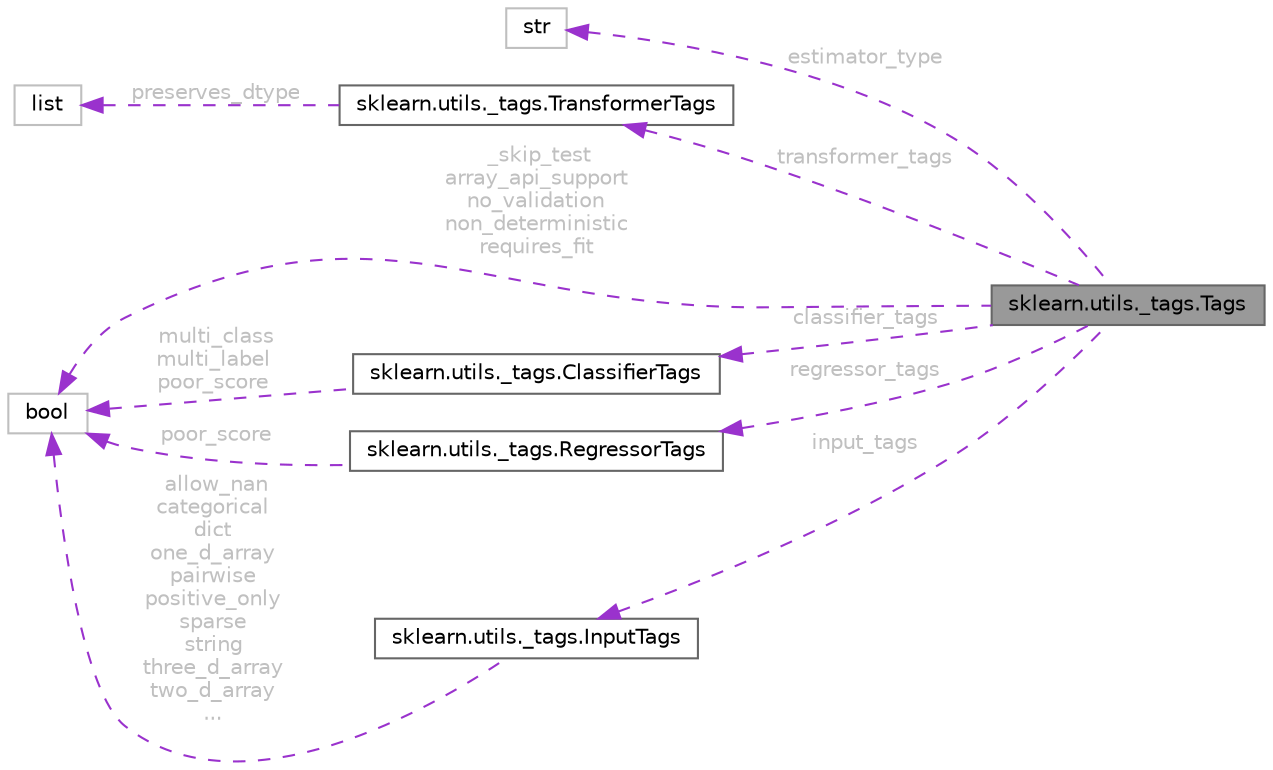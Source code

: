 digraph "sklearn.utils._tags.Tags"
{
 // LATEX_PDF_SIZE
  bgcolor="transparent";
  edge [fontname=Helvetica,fontsize=10,labelfontname=Helvetica,labelfontsize=10];
  node [fontname=Helvetica,fontsize=10,shape=box,height=0.2,width=0.4];
  rankdir="LR";
  Node1 [id="Node000001",label="sklearn.utils._tags.Tags",height=0.2,width=0.4,color="gray40", fillcolor="grey60", style="filled", fontcolor="black",tooltip=" "];
  Node2 -> Node1 [id="edge1_Node000001_Node000002",dir="back",color="darkorchid3",style="dashed",tooltip=" ",label=" estimator_type",fontcolor="grey" ];
  Node2 [id="Node000002",label="str",height=0.2,width=0.4,color="grey75", fillcolor="white", style="filled",tooltip=" "];
  Node3 -> Node1 [id="edge2_Node000001_Node000003",dir="back",color="darkorchid3",style="dashed",tooltip=" ",label=" transformer_tags",fontcolor="grey" ];
  Node3 [id="Node000003",label="sklearn.utils._tags.TransformerTags",height=0.2,width=0.4,color="gray40", fillcolor="white", style="filled",URL="$df/d3b/classsklearn_1_1utils_1_1__tags_1_1TransformerTags.html",tooltip=" "];
  Node4 -> Node3 [id="edge3_Node000003_Node000004",dir="back",color="darkorchid3",style="dashed",tooltip=" ",label=" preserves_dtype",fontcolor="grey" ];
  Node4 [id="Node000004",label="list",height=0.2,width=0.4,color="grey75", fillcolor="white", style="filled",tooltip=" "];
  Node5 -> Node1 [id="edge4_Node000001_Node000005",dir="back",color="darkorchid3",style="dashed",tooltip=" ",label=" classifier_tags",fontcolor="grey" ];
  Node5 [id="Node000005",label="sklearn.utils._tags.ClassifierTags",height=0.2,width=0.4,color="gray40", fillcolor="white", style="filled",URL="$d8/d55/classsklearn_1_1utils_1_1__tags_1_1ClassifierTags.html",tooltip=" "];
  Node6 -> Node5 [id="edge5_Node000005_Node000006",dir="back",color="darkorchid3",style="dashed",tooltip=" ",label=" multi_class\nmulti_label\npoor_score",fontcolor="grey" ];
  Node6 [id="Node000006",label="bool",height=0.2,width=0.4,color="grey75", fillcolor="white", style="filled",tooltip=" "];
  Node7 -> Node1 [id="edge6_Node000001_Node000007",dir="back",color="darkorchid3",style="dashed",tooltip=" ",label=" regressor_tags",fontcolor="grey" ];
  Node7 [id="Node000007",label="sklearn.utils._tags.RegressorTags",height=0.2,width=0.4,color="gray40", fillcolor="white", style="filled",URL="$dc/dcc/classsklearn_1_1utils_1_1__tags_1_1RegressorTags.html",tooltip=" "];
  Node6 -> Node7 [id="edge7_Node000007_Node000006",dir="back",color="darkorchid3",style="dashed",tooltip=" ",label=" poor_score",fontcolor="grey" ];
  Node6 -> Node1 [id="edge8_Node000001_Node000006",dir="back",color="darkorchid3",style="dashed",tooltip=" ",label=" _skip_test\narray_api_support\nno_validation\nnon_deterministic\nrequires_fit",fontcolor="grey" ];
  Node8 -> Node1 [id="edge9_Node000001_Node000008",dir="back",color="darkorchid3",style="dashed",tooltip=" ",label=" input_tags",fontcolor="grey" ];
  Node8 [id="Node000008",label="sklearn.utils._tags.InputTags",height=0.2,width=0.4,color="gray40", fillcolor="white", style="filled",URL="$d1/d94/classsklearn_1_1utils_1_1__tags_1_1InputTags.html",tooltip=" "];
  Node6 -> Node8 [id="edge10_Node000008_Node000006",dir="back",color="darkorchid3",style="dashed",tooltip=" ",label=" allow_nan\ncategorical\ndict\none_d_array\npairwise\npositive_only\nsparse\nstring\nthree_d_array\ntwo_d_array\n...",fontcolor="grey" ];
}
